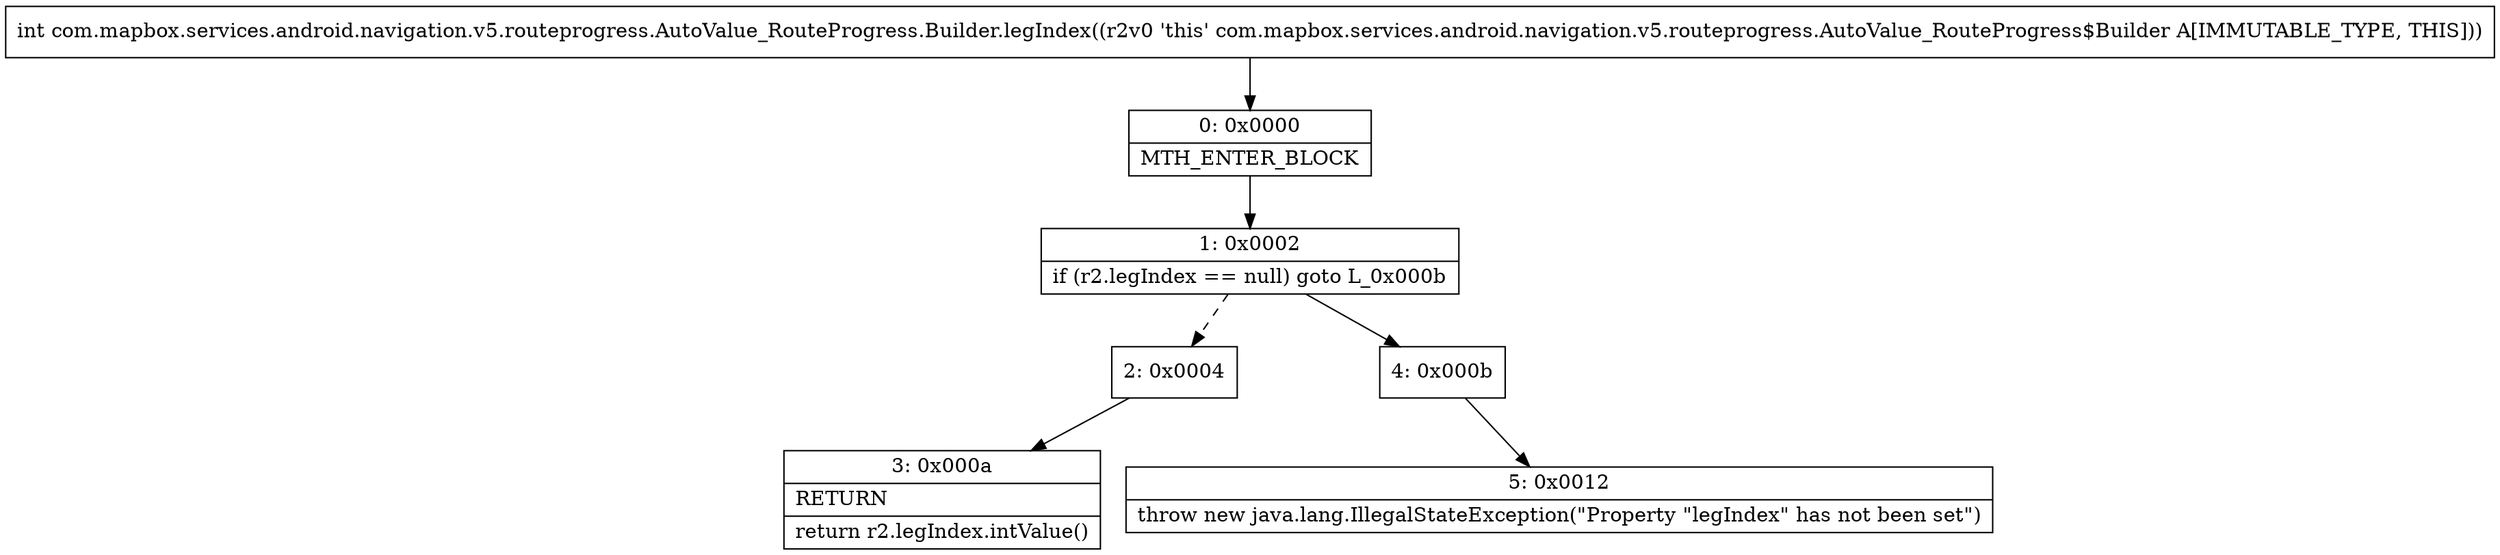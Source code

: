 digraph "CFG forcom.mapbox.services.android.navigation.v5.routeprogress.AutoValue_RouteProgress.Builder.legIndex()I" {
Node_0 [shape=record,label="{0\:\ 0x0000|MTH_ENTER_BLOCK\l}"];
Node_1 [shape=record,label="{1\:\ 0x0002|if (r2.legIndex == null) goto L_0x000b\l}"];
Node_2 [shape=record,label="{2\:\ 0x0004}"];
Node_3 [shape=record,label="{3\:\ 0x000a|RETURN\l|return r2.legIndex.intValue()\l}"];
Node_4 [shape=record,label="{4\:\ 0x000b}"];
Node_5 [shape=record,label="{5\:\ 0x0012|throw new java.lang.IllegalStateException(\"Property \"legIndex\" has not been set\")\l}"];
MethodNode[shape=record,label="{int com.mapbox.services.android.navigation.v5.routeprogress.AutoValue_RouteProgress.Builder.legIndex((r2v0 'this' com.mapbox.services.android.navigation.v5.routeprogress.AutoValue_RouteProgress$Builder A[IMMUTABLE_TYPE, THIS])) }"];
MethodNode -> Node_0;
Node_0 -> Node_1;
Node_1 -> Node_2[style=dashed];
Node_1 -> Node_4;
Node_2 -> Node_3;
Node_4 -> Node_5;
}


